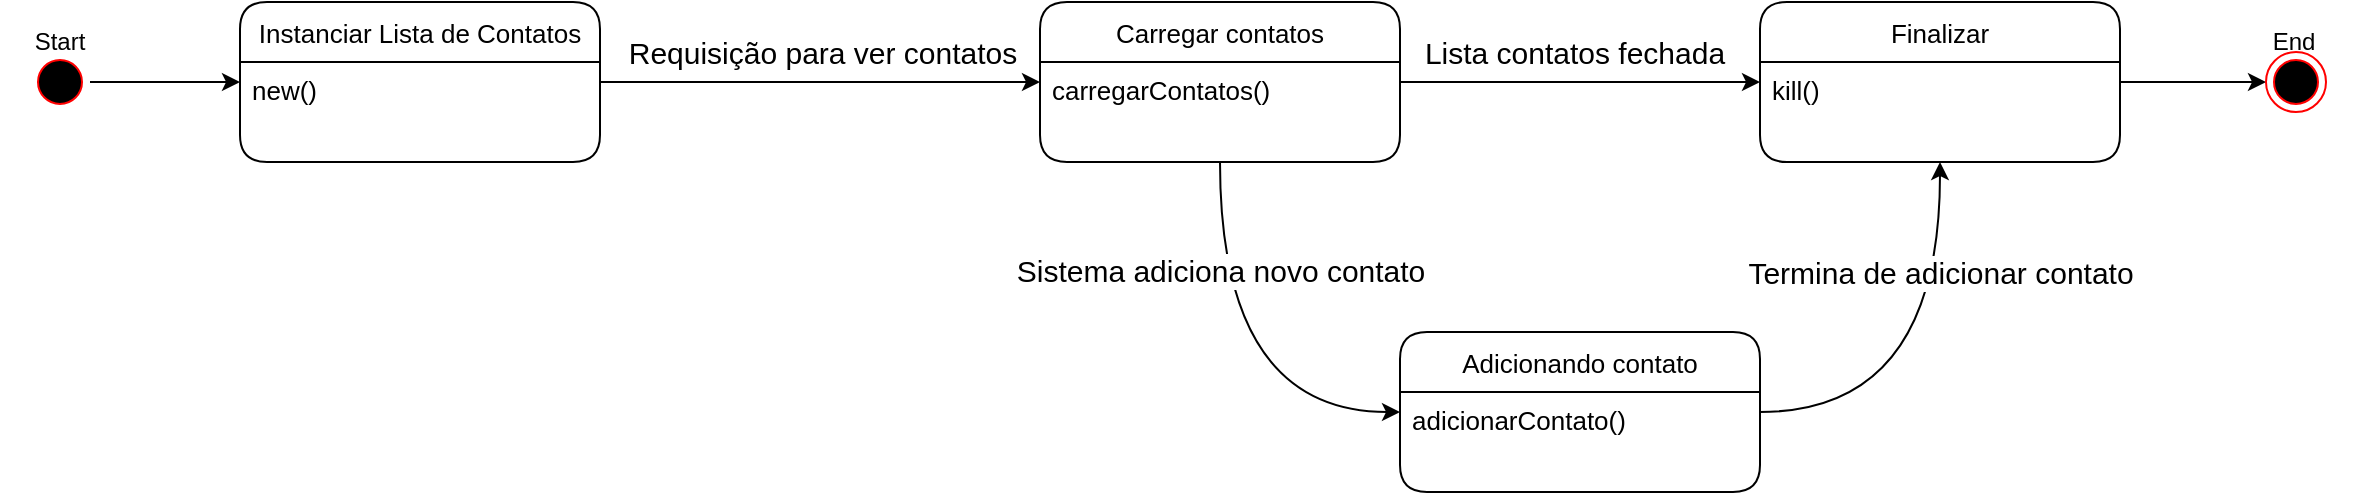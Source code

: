 <mxfile version="17.4.2" type="github">
  <diagram id="NjX1Zo8XsL4Oa4aeBg3y" name="Page-1">
    <mxGraphModel dx="1887" dy="1053" grid="1" gridSize="10" guides="1" tooltips="1" connect="1" arrows="1" fold="1" page="1" pageScale="1" pageWidth="827" pageHeight="1169" math="0" shadow="0">
      <root>
        <mxCell id="0" />
        <mxCell id="1" parent="0" />
        <mxCell id="qBK_3xlZrD0a6Fi8dJcX-9" value="" style="group" parent="1" vertex="1" connectable="0">
          <mxGeometry x="40" y="600" width="60" height="50" as="geometry" />
        </mxCell>
        <mxCell id="qBK_3xlZrD0a6Fi8dJcX-10" value="" style="ellipse;html=1;shape=startState;fillColor=#000000;strokeColor=#ff0000;rounded=1;" parent="qBK_3xlZrD0a6Fi8dJcX-9" vertex="1">
          <mxGeometry x="15" y="20" width="30" height="30" as="geometry" />
        </mxCell>
        <mxCell id="qBK_3xlZrD0a6Fi8dJcX-11" value="Start" style="text;html=1;strokeColor=none;fillColor=none;align=center;verticalAlign=middle;whiteSpace=wrap;rounded=0;" parent="qBK_3xlZrD0a6Fi8dJcX-9" vertex="1">
          <mxGeometry width="60" height="30" as="geometry" />
        </mxCell>
        <mxCell id="qBK_3xlZrD0a6Fi8dJcX-15" style="edgeStyle=orthogonalEdgeStyle;rounded=0;orthogonalLoop=1;jettySize=auto;html=1;" parent="1" source="qBK_3xlZrD0a6Fi8dJcX-10" target="qBK_3xlZrD0a6Fi8dJcX-65" edge="1">
          <mxGeometry relative="1" as="geometry">
            <mxPoint x="734" y="335.0" as="targetPoint" />
          </mxGeometry>
        </mxCell>
        <mxCell id="qBK_3xlZrD0a6Fi8dJcX-71" style="edgeStyle=orthogonalEdgeStyle;rounded=0;orthogonalLoop=1;jettySize=auto;html=1;" parent="1" source="qBK_3xlZrD0a6Fi8dJcX-40" target="qBK_3xlZrD0a6Fi8dJcX-13" edge="1">
          <mxGeometry relative="1" as="geometry" />
        </mxCell>
        <mxCell id="qBK_3xlZrD0a6Fi8dJcX-40" value="Finalizar" style="swimlane;fontStyle=0;childLayout=stackLayout;horizontal=1;startSize=30;horizontalStack=0;resizeParent=1;resizeParentMax=0;resizeLast=0;collapsible=1;marginBottom=0;rounded=1;fontSize=13;" parent="1" vertex="1">
          <mxGeometry x="920" y="595" width="180" height="80" as="geometry" />
        </mxCell>
        <mxCell id="qBK_3xlZrD0a6Fi8dJcX-41" value="kill()" style="text;strokeColor=none;fillColor=none;align=left;verticalAlign=top;spacingLeft=4;spacingRight=4;overflow=hidden;points=[[0,0.5],[1,0.5]];portConstraint=eastwest;rotatable=0;fontSize=13;" parent="qBK_3xlZrD0a6Fi8dJcX-40" vertex="1">
          <mxGeometry y="30" width="180" height="50" as="geometry" />
        </mxCell>
        <mxCell id="hHPEA82_SSkcKWf6kMiY-3" style="edgeStyle=orthogonalEdgeStyle;rounded=0;orthogonalLoop=1;jettySize=auto;html=1;fontSize=15;" edge="1" parent="1" source="qBK_3xlZrD0a6Fi8dJcX-65" target="hHPEA82_SSkcKWf6kMiY-1">
          <mxGeometry relative="1" as="geometry" />
        </mxCell>
        <mxCell id="hHPEA82_SSkcKWf6kMiY-8" value="Requisição para ver contatos" style="edgeLabel;html=1;align=center;verticalAlign=middle;resizable=0;points=[];fontSize=15;" vertex="1" connectable="0" parent="hHPEA82_SSkcKWf6kMiY-3">
          <mxGeometry x="-0.315" y="1" relative="1" as="geometry">
            <mxPoint x="35" y="-14" as="offset" />
          </mxGeometry>
        </mxCell>
        <mxCell id="qBK_3xlZrD0a6Fi8dJcX-65" value="Instanciar Lista de Contatos" style="swimlane;fontStyle=0;childLayout=stackLayout;horizontal=1;startSize=30;horizontalStack=0;resizeParent=1;resizeParentMax=0;resizeLast=0;collapsible=1;marginBottom=0;rounded=1;fontSize=13;" parent="1" vertex="1">
          <mxGeometry x="160" y="595" width="180" height="80" as="geometry" />
        </mxCell>
        <mxCell id="qBK_3xlZrD0a6Fi8dJcX-66" value="new()" style="text;strokeColor=none;fillColor=none;align=left;verticalAlign=top;spacingLeft=4;spacingRight=4;overflow=hidden;points=[[0,0.5],[1,0.5]];portConstraint=eastwest;rotatable=0;fontSize=13;" parent="qBK_3xlZrD0a6Fi8dJcX-65" vertex="1">
          <mxGeometry y="30" width="180" height="50" as="geometry" />
        </mxCell>
        <mxCell id="hHPEA82_SSkcKWf6kMiY-6" style="edgeStyle=orthogonalEdgeStyle;curved=1;rounded=0;orthogonalLoop=1;jettySize=auto;html=1;fontSize=15;" edge="1" parent="1" source="qBK_3xlZrD0a6Fi8dJcX-67" target="qBK_3xlZrD0a6Fi8dJcX-40">
          <mxGeometry relative="1" as="geometry">
            <Array as="points">
              <mxPoint x="1010" y="800" />
            </Array>
          </mxGeometry>
        </mxCell>
        <mxCell id="hHPEA82_SSkcKWf6kMiY-10" value="Termina de adicionar contato" style="edgeLabel;html=1;align=center;verticalAlign=middle;resizable=0;points=[];fontSize=15;" vertex="1" connectable="0" parent="hHPEA82_SSkcKWf6kMiY-6">
          <mxGeometry x="0.33" y="14" relative="1" as="geometry">
            <mxPoint x="14" y="-17" as="offset" />
          </mxGeometry>
        </mxCell>
        <mxCell id="qBK_3xlZrD0a6Fi8dJcX-67" value="Adicionando contato" style="swimlane;fontStyle=0;childLayout=stackLayout;horizontal=1;startSize=30;horizontalStack=0;resizeParent=1;resizeParentMax=0;resizeLast=0;collapsible=1;marginBottom=0;rounded=1;fontSize=13;" parent="1" vertex="1">
          <mxGeometry x="740" y="760" width="180" height="80" as="geometry" />
        </mxCell>
        <mxCell id="qBK_3xlZrD0a6Fi8dJcX-68" value="adicionarContato()" style="text;strokeColor=none;fillColor=none;align=left;verticalAlign=top;spacingLeft=4;spacingRight=4;overflow=hidden;points=[[0,0.5],[1,0.5]];portConstraint=eastwest;rotatable=0;fontSize=13;" parent="qBK_3xlZrD0a6Fi8dJcX-67" vertex="1">
          <mxGeometry y="30" width="180" height="50" as="geometry" />
        </mxCell>
        <mxCell id="hHPEA82_SSkcKWf6kMiY-4" style="edgeStyle=orthogonalEdgeStyle;rounded=0;orthogonalLoop=1;jettySize=auto;html=1;fontSize=15;" edge="1" parent="1" source="hHPEA82_SSkcKWf6kMiY-1" target="qBK_3xlZrD0a6Fi8dJcX-40">
          <mxGeometry relative="1" as="geometry" />
        </mxCell>
        <mxCell id="hHPEA82_SSkcKWf6kMiY-9" value="Lista contatos fechada" style="edgeLabel;html=1;align=center;verticalAlign=middle;resizable=0;points=[];fontSize=15;" vertex="1" connectable="0" parent="hHPEA82_SSkcKWf6kMiY-4">
          <mxGeometry x="-0.202" y="-3" relative="1" as="geometry">
            <mxPoint x="15" y="-18" as="offset" />
          </mxGeometry>
        </mxCell>
        <mxCell id="hHPEA82_SSkcKWf6kMiY-5" style="edgeStyle=orthogonalEdgeStyle;rounded=0;orthogonalLoop=1;jettySize=auto;html=1;fontSize=15;curved=1;" edge="1" parent="1" source="hHPEA82_SSkcKWf6kMiY-1" target="qBK_3xlZrD0a6Fi8dJcX-67">
          <mxGeometry relative="1" as="geometry">
            <Array as="points">
              <mxPoint x="650" y="800" />
            </Array>
          </mxGeometry>
        </mxCell>
        <mxCell id="hHPEA82_SSkcKWf6kMiY-7" value="Sistema adiciona novo contato" style="edgeLabel;html=1;align=center;verticalAlign=middle;resizable=0;points=[];fontSize=15;" vertex="1" connectable="0" parent="hHPEA82_SSkcKWf6kMiY-5">
          <mxGeometry x="-0.575" y="4" relative="1" as="geometry">
            <mxPoint x="-4" y="8" as="offset" />
          </mxGeometry>
        </mxCell>
        <mxCell id="hHPEA82_SSkcKWf6kMiY-1" value="Carregar contatos" style="swimlane;fontStyle=0;childLayout=stackLayout;horizontal=1;startSize=30;horizontalStack=0;resizeParent=1;resizeParentMax=0;resizeLast=0;collapsible=1;marginBottom=0;rounded=1;fontSize=13;" vertex="1" parent="1">
          <mxGeometry x="560" y="595" width="180" height="80" as="geometry" />
        </mxCell>
        <mxCell id="hHPEA82_SSkcKWf6kMiY-2" value="carregarContatos()" style="text;strokeColor=none;fillColor=none;align=left;verticalAlign=top;spacingLeft=4;spacingRight=4;overflow=hidden;points=[[0,0.5],[1,0.5]];portConstraint=eastwest;rotatable=0;fontSize=13;" vertex="1" parent="hHPEA82_SSkcKWf6kMiY-1">
          <mxGeometry y="30" width="180" height="50" as="geometry" />
        </mxCell>
        <mxCell id="qBK_3xlZrD0a6Fi8dJcX-14" value="End" style="text;html=1;strokeColor=none;fillColor=none;align=center;verticalAlign=middle;whiteSpace=wrap;rounded=0;" parent="1" vertex="1">
          <mxGeometry x="1157" y="600" width="60" height="30" as="geometry" />
        </mxCell>
        <mxCell id="qBK_3xlZrD0a6Fi8dJcX-13" value="" style="ellipse;html=1;shape=endState;fillColor=#000000;strokeColor=#ff0000;rounded=1;" parent="1" vertex="1">
          <mxGeometry x="1173" y="620" width="30" height="30" as="geometry" />
        </mxCell>
      </root>
    </mxGraphModel>
  </diagram>
</mxfile>
